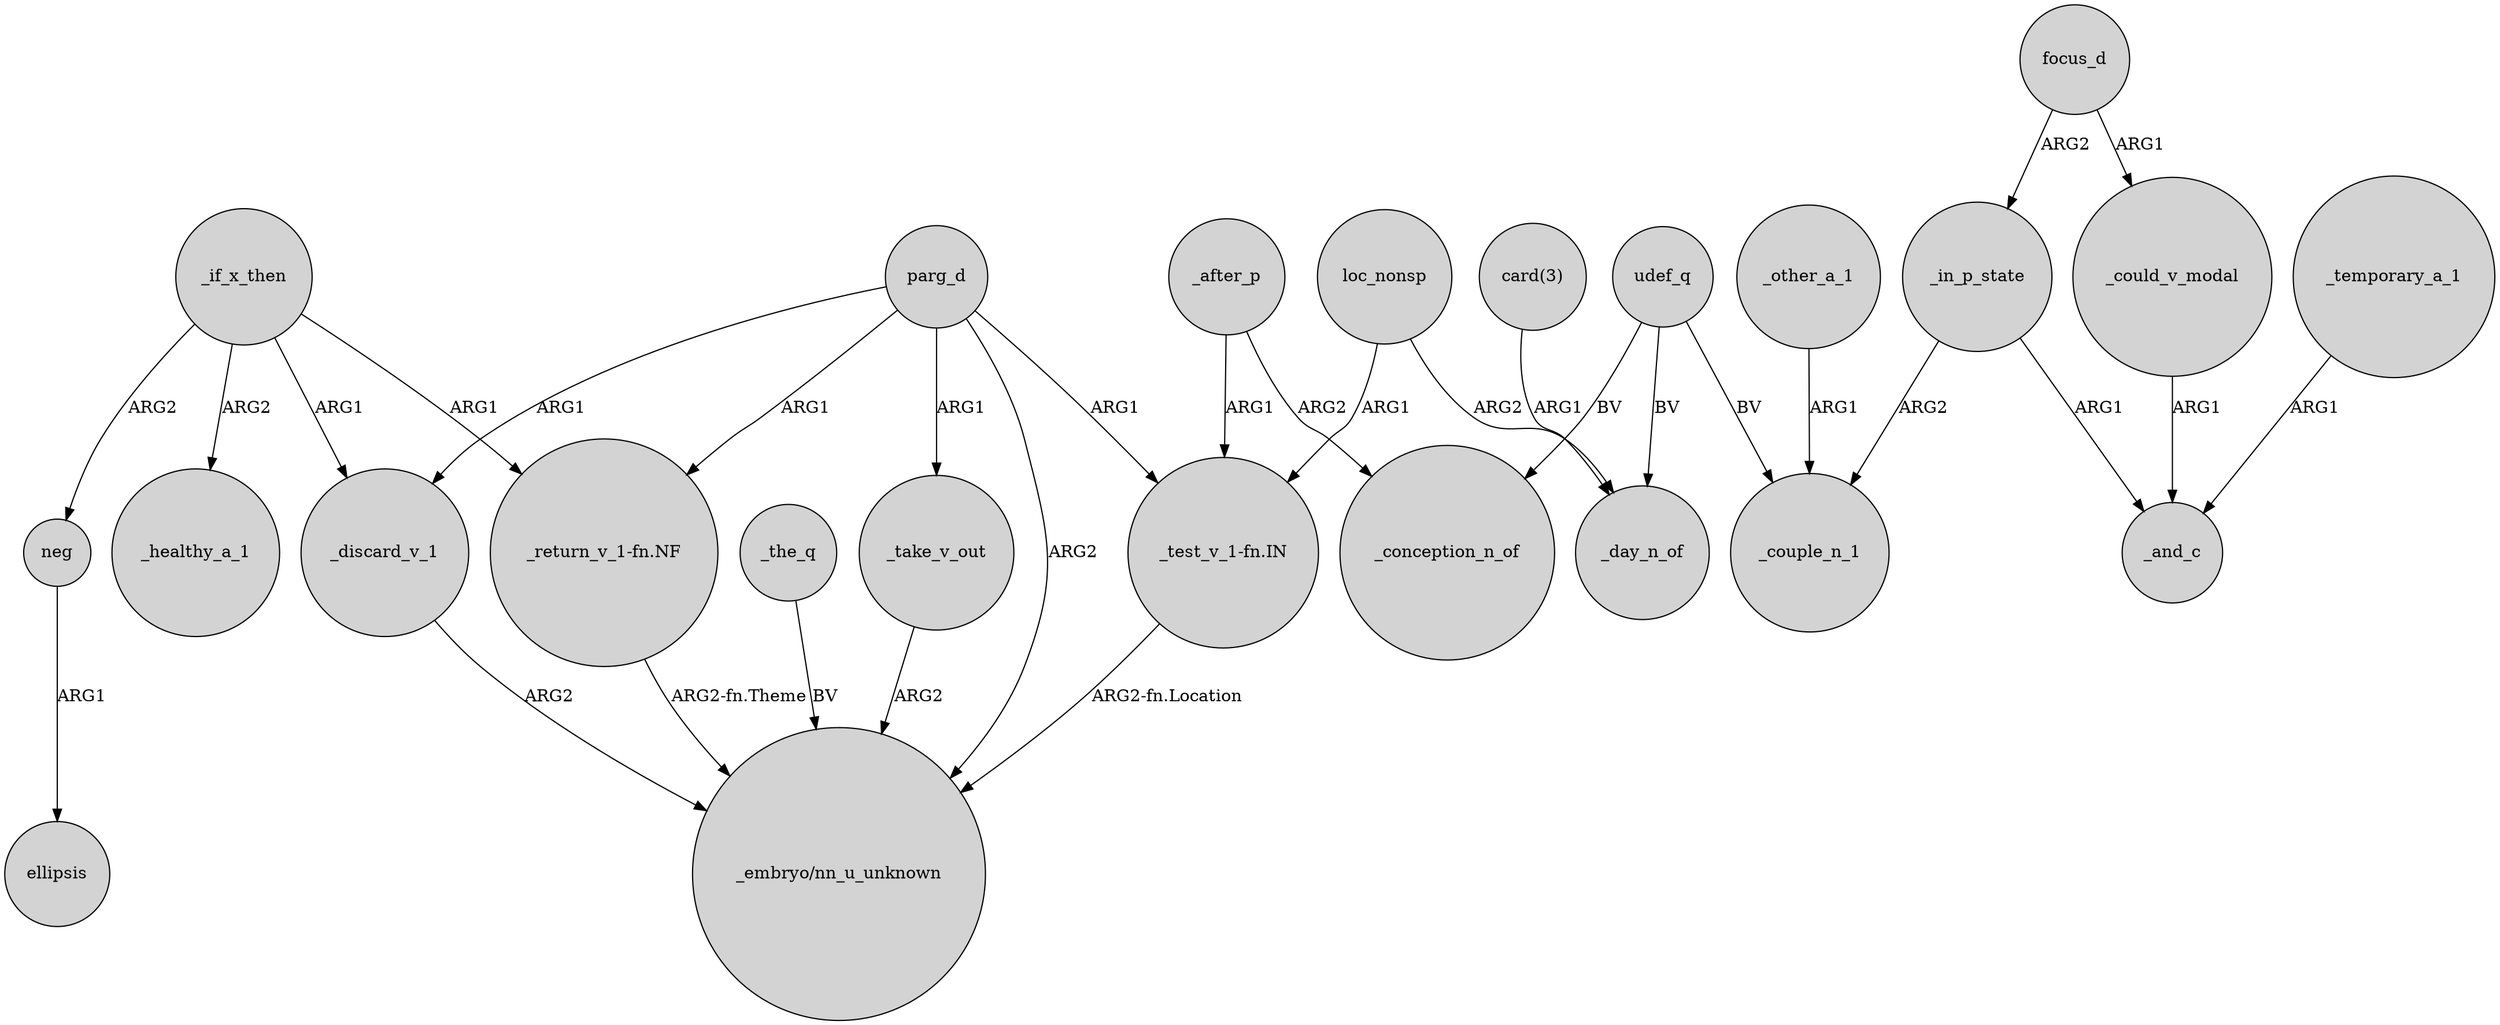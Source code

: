 digraph {
	node [shape=circle style=filled]
	_in_p_state -> _couple_n_1 [label=ARG2]
	_if_x_then -> _discard_v_1 [label=ARG1]
	_in_p_state -> _and_c [label=ARG1]
	udef_q -> _conception_n_of [label=BV]
	_take_v_out -> "_embryo/nn_u_unknown" [label=ARG2]
	parg_d -> "_test_v_1-fn.IN" [label=ARG1]
	focus_d -> _in_p_state [label=ARG2]
	_other_a_1 -> _couple_n_1 [label=ARG1]
	_the_q -> "_embryo/nn_u_unknown" [label=BV]
	focus_d -> _could_v_modal [label=ARG1]
	_if_x_then -> "_return_v_1-fn.NF" [label=ARG1]
	udef_q -> _day_n_of [label=BV]
	_after_p -> _conception_n_of [label=ARG2]
	loc_nonsp -> "_test_v_1-fn.IN" [label=ARG1]
	_temporary_a_1 -> _and_c [label=ARG1]
	neg -> ellipsis [label=ARG1]
	_if_x_then -> neg [label=ARG2]
	parg_d -> "_return_v_1-fn.NF" [label=ARG1]
	_if_x_then -> _healthy_a_1 [label=ARG2]
	_could_v_modal -> _and_c [label=ARG1]
	parg_d -> "_embryo/nn_u_unknown" [label=ARG2]
	"_test_v_1-fn.IN" -> "_embryo/nn_u_unknown" [label="ARG2-fn.Location"]
	"card(3)" -> _day_n_of [label=ARG1]
	udef_q -> _couple_n_1 [label=BV]
	parg_d -> _discard_v_1 [label=ARG1]
	loc_nonsp -> _day_n_of [label=ARG2]
	parg_d -> _take_v_out [label=ARG1]
	_discard_v_1 -> "_embryo/nn_u_unknown" [label=ARG2]
	_after_p -> "_test_v_1-fn.IN" [label=ARG1]
	"_return_v_1-fn.NF" -> "_embryo/nn_u_unknown" [label="ARG2-fn.Theme"]
}
